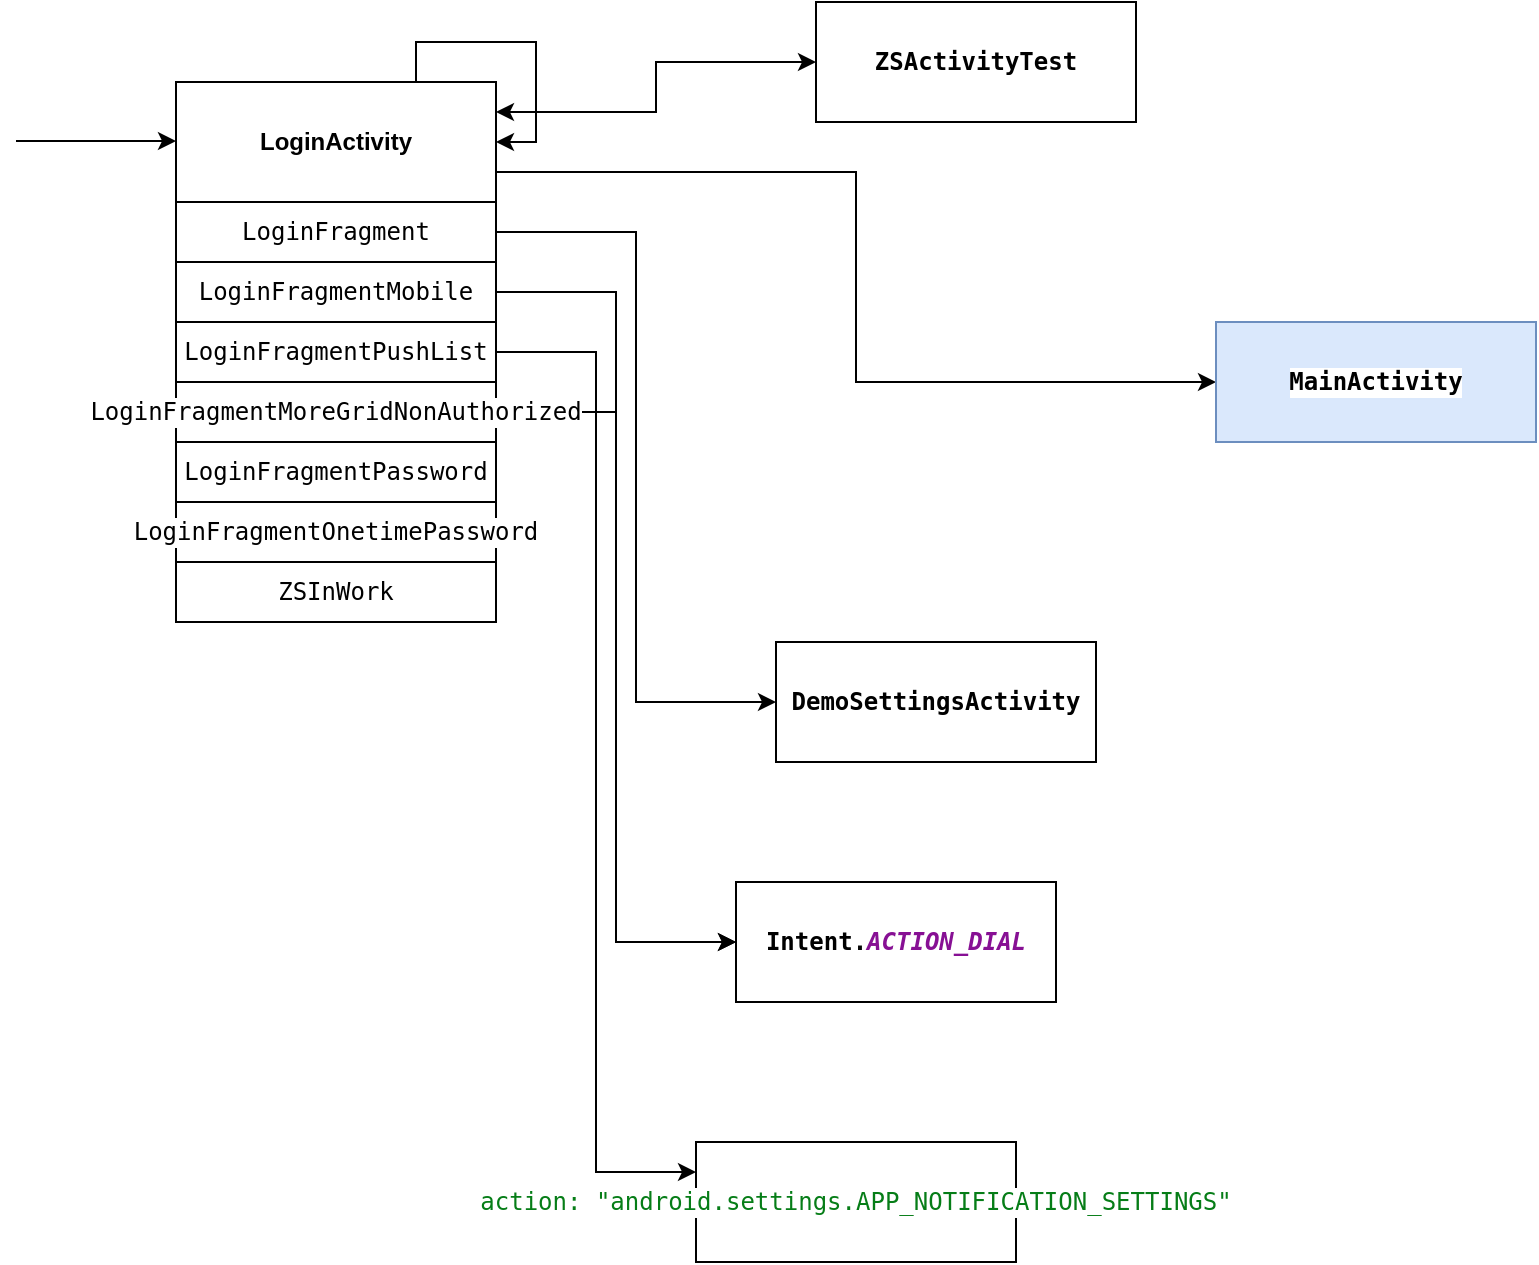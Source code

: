 <mxfile version="14.8.5" type="github">
  <diagram id="hWSsb01CtLQpheFJOtB3" name="Страница 1">
    <mxGraphModel dx="1038" dy="547" grid="1" gridSize="10" guides="1" tooltips="1" connect="1" arrows="1" fold="1" page="1" pageScale="1" pageWidth="850" pageHeight="1100" math="0" shadow="0">
      <root>
        <mxCell id="0" />
        <mxCell id="1" parent="0" />
        <mxCell id="QrSI-PS3gTBF9NS_67o7-50" style="edgeStyle=orthogonalEdgeStyle;rounded=0;orthogonalLoop=1;jettySize=auto;html=1;exitX=1;exitY=0.25;exitDx=0;exitDy=0;startArrow=classic;startFill=1;entryX=0;entryY=0.5;entryDx=0;entryDy=0;" edge="1" parent="1" source="QrSI-PS3gTBF9NS_67o7-33" target="QrSI-PS3gTBF9NS_67o7-42">
          <mxGeometry relative="1" as="geometry">
            <mxPoint x="580" y="125" as="targetPoint" />
          </mxGeometry>
        </mxCell>
        <mxCell id="QrSI-PS3gTBF9NS_67o7-52" style="edgeStyle=orthogonalEdgeStyle;rounded=0;orthogonalLoop=1;jettySize=auto;html=1;exitX=1;exitY=0.75;exitDx=0;exitDy=0;entryX=0;entryY=0.5;entryDx=0;entryDy=0;startArrow=none;startFill=0;" edge="1" parent="1" source="QrSI-PS3gTBF9NS_67o7-33" target="QrSI-PS3gTBF9NS_67o7-51">
          <mxGeometry relative="1" as="geometry" />
        </mxCell>
        <mxCell id="QrSI-PS3gTBF9NS_67o7-33" value="LoginActivity" style="rounded=0;whiteSpace=wrap;html=1;fontStyle=1" vertex="1" parent="1">
          <mxGeometry x="280" y="80" width="160" height="60" as="geometry" />
        </mxCell>
        <mxCell id="QrSI-PS3gTBF9NS_67o7-54" style="edgeStyle=orthogonalEdgeStyle;rounded=0;orthogonalLoop=1;jettySize=auto;html=1;exitX=1;exitY=0.5;exitDx=0;exitDy=0;entryX=0;entryY=0.5;entryDx=0;entryDy=0;startArrow=none;startFill=0;" edge="1" parent="1" source="QrSI-PS3gTBF9NS_67o7-34" target="QrSI-PS3gTBF9NS_67o7-53">
          <mxGeometry relative="1" as="geometry" />
        </mxCell>
        <mxCell id="QrSI-PS3gTBF9NS_67o7-34" value="&lt;pre style=&quot;background-color: #ffffff ; color: #080808 ; font-family: &amp;#34;jetbrains mono&amp;#34; , monospace ; font-size: 9 8pt&quot;&gt;&lt;span style=&quot;color: #000000&quot;&gt;LoginFragment&lt;/span&gt;&lt;/pre&gt;" style="rounded=0;whiteSpace=wrap;html=1;" vertex="1" parent="1">
          <mxGeometry x="280" y="140" width="160" height="30" as="geometry" />
        </mxCell>
        <mxCell id="QrSI-PS3gTBF9NS_67o7-56" style="edgeStyle=orthogonalEdgeStyle;rounded=0;orthogonalLoop=1;jettySize=auto;html=1;exitX=1;exitY=0.5;exitDx=0;exitDy=0;entryX=0;entryY=0.5;entryDx=0;entryDy=0;startArrow=none;startFill=0;" edge="1" parent="1" source="QrSI-PS3gTBF9NS_67o7-35" target="QrSI-PS3gTBF9NS_67o7-55">
          <mxGeometry relative="1" as="geometry" />
        </mxCell>
        <mxCell id="QrSI-PS3gTBF9NS_67o7-35" value="&lt;pre style=&quot;background-color: #ffffff ; color: #080808 ; font-family: &amp;#34;jetbrains mono&amp;#34; , monospace ; font-size: 9 8pt&quot;&gt;&lt;pre style=&quot;font-family: &amp;#34;jetbrains mono&amp;#34; , monospace&quot;&gt;&lt;span style=&quot;color: #000000&quot;&gt;LoginFragmentMobile&lt;/span&gt;&lt;/pre&gt;&lt;/pre&gt;" style="rounded=0;whiteSpace=wrap;html=1;" vertex="1" parent="1">
          <mxGeometry x="280" y="170" width="160" height="30" as="geometry" />
        </mxCell>
        <mxCell id="QrSI-PS3gTBF9NS_67o7-58" style="edgeStyle=orthogonalEdgeStyle;rounded=0;orthogonalLoop=1;jettySize=auto;html=1;exitX=1;exitY=0.5;exitDx=0;exitDy=0;entryX=0;entryY=0.25;entryDx=0;entryDy=0;startArrow=none;startFill=0;" edge="1" parent="1" source="QrSI-PS3gTBF9NS_67o7-36" target="QrSI-PS3gTBF9NS_67o7-57">
          <mxGeometry relative="1" as="geometry" />
        </mxCell>
        <mxCell id="QrSI-PS3gTBF9NS_67o7-36" value="&lt;pre style=&quot;background-color: #ffffff ; color: #080808 ; font-family: &amp;#34;jetbrains mono&amp;#34; , monospace ; font-size: 9 8pt&quot;&gt;&lt;pre style=&quot;font-family: &amp;#34;jetbrains mono&amp;#34; , monospace&quot;&gt;&lt;pre style=&quot;font-family: &amp;#34;jetbrains mono&amp;#34; , monospace&quot;&gt;&lt;span style=&quot;color: #000000&quot;&gt;LoginFragmentPushList&lt;/span&gt;&lt;/pre&gt;&lt;/pre&gt;&lt;/pre&gt;" style="rounded=0;whiteSpace=wrap;html=1;" vertex="1" parent="1">
          <mxGeometry x="280" y="200" width="160" height="30" as="geometry" />
        </mxCell>
        <mxCell id="QrSI-PS3gTBF9NS_67o7-60" style="edgeStyle=orthogonalEdgeStyle;rounded=0;orthogonalLoop=1;jettySize=auto;html=1;exitX=1;exitY=0.5;exitDx=0;exitDy=0;entryX=0;entryY=0.5;entryDx=0;entryDy=0;startArrow=none;startFill=0;" edge="1" parent="1" source="QrSI-PS3gTBF9NS_67o7-37" target="QrSI-PS3gTBF9NS_67o7-55">
          <mxGeometry relative="1" as="geometry" />
        </mxCell>
        <mxCell id="QrSI-PS3gTBF9NS_67o7-37" value="&lt;pre style=&quot;background-color: #ffffff ; color: #080808 ; font-family: &amp;#34;jetbrains mono&amp;#34; , monospace ; font-size: 9 8pt&quot;&gt;&lt;pre style=&quot;font-family: &amp;#34;jetbrains mono&amp;#34; , monospace&quot;&gt;&lt;pre style=&quot;font-family: &amp;#34;jetbrains mono&amp;#34; , monospace&quot;&gt;&lt;span style=&quot;color: #000000&quot;&gt;LoginFragmentMoreGridNonAuthorized&lt;/span&gt;&lt;/pre&gt;&lt;/pre&gt;&lt;/pre&gt;" style="rounded=0;whiteSpace=wrap;html=1;" vertex="1" parent="1">
          <mxGeometry x="280" y="230" width="160" height="30" as="geometry" />
        </mxCell>
        <mxCell id="QrSI-PS3gTBF9NS_67o7-38" value="&lt;pre style=&quot;background-color: #ffffff ; color: #080808 ; font-family: &amp;#34;jetbrains mono&amp;#34; , monospace ; font-size: 9 8pt&quot;&gt;&lt;pre style=&quot;font-family: &amp;#34;jetbrains mono&amp;#34; , monospace&quot;&gt;&lt;pre style=&quot;font-family: &amp;#34;jetbrains mono&amp;#34; , monospace&quot;&gt;&lt;span style=&quot;color: #000000&quot;&gt;LoginFragmentPassword&lt;/span&gt;&lt;/pre&gt;&lt;/pre&gt;&lt;/pre&gt;" style="rounded=0;whiteSpace=wrap;html=1;" vertex="1" parent="1">
          <mxGeometry x="280" y="260" width="160" height="30" as="geometry" />
        </mxCell>
        <mxCell id="QrSI-PS3gTBF9NS_67o7-39" value="&lt;pre style=&quot;background-color: #ffffff ; color: #080808 ; font-family: &amp;#34;jetbrains mono&amp;#34; , monospace ; font-size: 9 8pt&quot;&gt;&lt;pre style=&quot;font-family: &amp;#34;jetbrains mono&amp;#34; , monospace&quot;&gt;&lt;pre style=&quot;font-family: &amp;#34;jetbrains mono&amp;#34; , monospace&quot;&gt;&lt;pre style=&quot;font-family: &amp;#34;jetbrains mono&amp;#34; , monospace&quot;&gt;&lt;span style=&quot;color: #000000&quot;&gt;LoginFragmentOnetimePassword&lt;/span&gt;&lt;/pre&gt;&lt;/pre&gt;&lt;/pre&gt;&lt;/pre&gt;" style="rounded=0;whiteSpace=wrap;html=1;" vertex="1" parent="1">
          <mxGeometry x="280" y="290" width="160" height="30" as="geometry" />
        </mxCell>
        <mxCell id="QrSI-PS3gTBF9NS_67o7-40" value="&lt;pre style=&quot;background-color: #ffffff ; color: #080808 ; font-family: &amp;#34;jetbrains mono&amp;#34; , monospace ; font-size: 9 8pt&quot;&gt;&lt;pre style=&quot;font-family: &amp;#34;jetbrains mono&amp;#34; , monospace&quot;&gt;&lt;pre style=&quot;font-family: &amp;#34;jetbrains mono&amp;#34; , monospace&quot;&gt;&lt;pre style=&quot;font-family: &amp;#34;jetbrains mono&amp;#34; , monospace&quot;&gt;&lt;pre style=&quot;font-family: &amp;#34;jetbrains mono&amp;#34; , monospace&quot;&gt;&lt;span style=&quot;color: #000000&quot;&gt;ZSInWork&lt;/span&gt;&lt;/pre&gt;&lt;/pre&gt;&lt;/pre&gt;&lt;/pre&gt;&lt;/pre&gt;" style="rounded=0;whiteSpace=wrap;html=1;" vertex="1" parent="1">
          <mxGeometry x="280" y="320" width="160" height="30" as="geometry" />
        </mxCell>
        <mxCell id="QrSI-PS3gTBF9NS_67o7-41" style="edgeStyle=orthogonalEdgeStyle;rounded=0;orthogonalLoop=1;jettySize=auto;html=1;exitX=0.75;exitY=0;exitDx=0;exitDy=0;entryX=1;entryY=0.5;entryDx=0;entryDy=0;" edge="1" parent="1" source="QrSI-PS3gTBF9NS_67o7-33" target="QrSI-PS3gTBF9NS_67o7-33">
          <mxGeometry relative="1" as="geometry" />
        </mxCell>
        <mxCell id="QrSI-PS3gTBF9NS_67o7-42" value="&lt;pre style=&quot;background-color: #ffffff ; color: #080808 ; font-family: &amp;#34;jetbrains mono&amp;#34; , monospace ; font-size: 9 8pt&quot;&gt;&lt;span style=&quot;color: #000000&quot;&gt;ZSActivityTest&lt;/span&gt;&lt;/pre&gt;" style="rounded=0;whiteSpace=wrap;html=1;fontStyle=1" vertex="1" parent="1">
          <mxGeometry x="600" y="40" width="160" height="60" as="geometry" />
        </mxCell>
        <mxCell id="QrSI-PS3gTBF9NS_67o7-51" value="&lt;pre style=&quot;background-color: rgb(255 , 255 , 255) ; font-family: &amp;#34;jetbrains mono&amp;#34; , monospace&quot;&gt;MainActivity&lt;/pre&gt;" style="rounded=0;whiteSpace=wrap;html=1;fontStyle=1;fillColor=#dae8fc;strokeColor=#6c8ebf;" vertex="1" parent="1">
          <mxGeometry x="800" y="200" width="160" height="60" as="geometry" />
        </mxCell>
        <mxCell id="QrSI-PS3gTBF9NS_67o7-53" value="&lt;pre style=&quot;background-color: #ffffff ; color: #080808 ; font-family: &amp;quot;jetbrains mono&amp;quot; , monospace ; font-size: 9 8pt&quot;&gt;&lt;span style=&quot;color: #000000&quot;&gt;DemoSettingsActivity&lt;/span&gt;&lt;/pre&gt;" style="rounded=0;whiteSpace=wrap;html=1;fontStyle=1" vertex="1" parent="1">
          <mxGeometry x="580" y="360" width="160" height="60" as="geometry" />
        </mxCell>
        <mxCell id="QrSI-PS3gTBF9NS_67o7-55" value="&lt;pre style=&quot;background-color: #ffffff ; color: #080808 ; font-family: &amp;#34;jetbrains mono&amp;#34; , monospace ; font-size: 9 8pt&quot;&gt;&lt;pre style=&quot;font-family: &amp;#34;jetbrains mono&amp;#34; , monospace&quot;&gt;&lt;span style=&quot;color: #000000&quot;&gt;Intent&lt;/span&gt;.&lt;span style=&quot;color: #871094 ; font-style: italic&quot;&gt;ACTION_DIAL&lt;/span&gt;&lt;/pre&gt;&lt;/pre&gt;" style="rounded=0;whiteSpace=wrap;html=1;fontStyle=1" vertex="1" parent="1">
          <mxGeometry x="560" y="480" width="160" height="60" as="geometry" />
        </mxCell>
        <mxCell id="QrSI-PS3gTBF9NS_67o7-57" value="&lt;pre style=&quot;background-color: #ffffff ; color: #080808 ; font-family: &amp;#34;jetbrains mono&amp;#34; , monospace ; font-size: 9 8pt&quot;&gt;&lt;span style=&quot;color: #067d17&quot;&gt;action: &quot;android.settings.APP_NOTIFICATION_SETTINGS&quot;&lt;/span&gt;&lt;/pre&gt;" style="rounded=0;whiteSpace=wrap;html=1;verticalAlign=middle;" vertex="1" parent="1">
          <mxGeometry x="540" y="610" width="160" height="60" as="geometry" />
        </mxCell>
        <mxCell id="QrSI-PS3gTBF9NS_67o7-61" value="" style="endArrow=classic;html=1;" edge="1" parent="1">
          <mxGeometry width="50" height="50" relative="1" as="geometry">
            <mxPoint x="200" y="109.5" as="sourcePoint" />
            <mxPoint x="280" y="109.5" as="targetPoint" />
          </mxGeometry>
        </mxCell>
      </root>
    </mxGraphModel>
  </diagram>
</mxfile>
